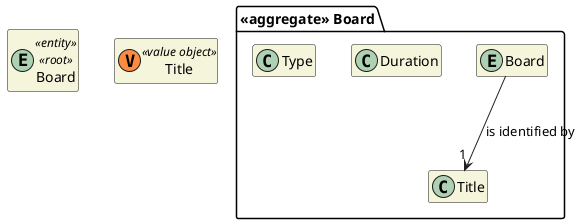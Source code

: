 @startuml DM-COURSE
'https://plantuml.com/class-diagram

skinparam classAttributeIconSize 0
hide empty attributes
hide empty methods
skinparam classBackgroundColor beige
skinparam ArrowColor #222222

package "<<aggregate>> Board" {
    entity Board

    class Title
    class Duration
    class Type
}

Board --> "1" Title : is identified by

entity Board <<entity>> <<root>> {
}

class Title <<(V,#FF8B40) value object>> {}

@enduml
